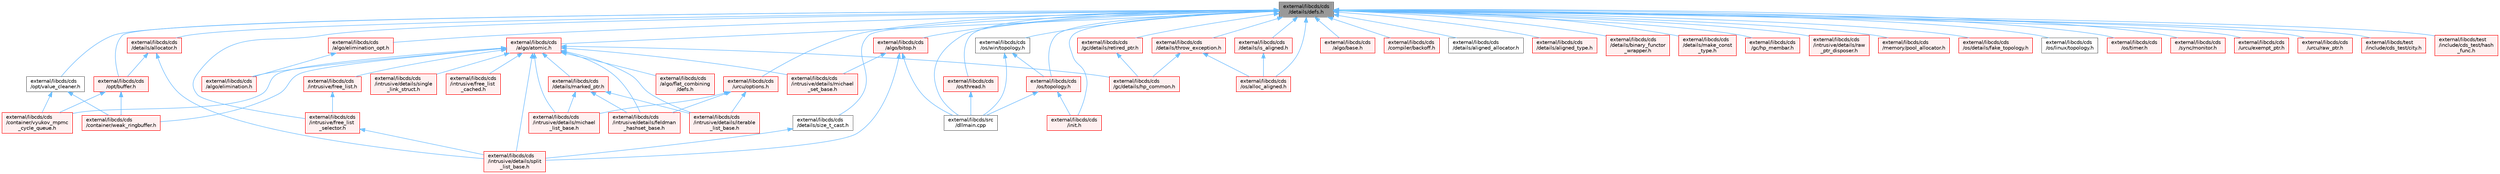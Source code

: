 digraph "external/libcds/cds/details/defs.h"
{
 // LATEX_PDF_SIZE
  bgcolor="transparent";
  edge [fontname=Helvetica,fontsize=10,labelfontname=Helvetica,labelfontsize=10];
  node [fontname=Helvetica,fontsize=10,shape=box,height=0.2,width=0.4];
  Node1 [id="Node000001",label="external/libcds/cds\l/details/defs.h",height=0.2,width=0.4,color="gray40", fillcolor="grey60", style="filled", fontcolor="black",tooltip=" "];
  Node1 -> Node2 [id="edge1_Node000001_Node000002",dir="back",color="steelblue1",style="solid",tooltip=" "];
  Node2 [id="Node000002",label="external/libcds/cds\l/algo/atomic.h",height=0.2,width=0.4,color="red", fillcolor="#FFF0F0", style="filled",URL="$external_2libcds_2cds_2algo_2atomic_8h.html",tooltip=" "];
  Node2 -> Node3 [id="edge2_Node000002_Node000003",dir="back",color="steelblue1",style="solid",tooltip=" "];
  Node3 [id="Node000003",label="external/libcds/cds\l/algo/elimination.h",height=0.2,width=0.4,color="red", fillcolor="#FFF0F0", style="filled",URL="$elimination_8h.html",tooltip=" "];
  Node2 -> Node18 [id="edge3_Node000002_Node000018",dir="back",color="steelblue1",style="solid",tooltip=" "];
  Node18 [id="Node000018",label="external/libcds/cds\l/algo/flat_combining\l/defs.h",height=0.2,width=0.4,color="red", fillcolor="#FFF0F0", style="filled",URL="$algo_2flat__combining_2defs_8h.html",tooltip=" "];
  Node2 -> Node51 [id="edge4_Node000002_Node000051",dir="back",color="steelblue1",style="solid",tooltip=" "];
  Node51 [id="Node000051",label="external/libcds/cds\l/container/vyukov_mpmc\l_cycle_queue.h",height=0.2,width=0.4,color="red", fillcolor="#FFF0F0", style="filled",URL="$container_2vyukov__mpmc__cycle__queue_8h.html",tooltip=" "];
  Node2 -> Node309 [id="edge5_Node000002_Node000309",dir="back",color="steelblue1",style="solid",tooltip=" "];
  Node309 [id="Node000309",label="external/libcds/cds\l/container/weak_ringbuffer.h",height=0.2,width=0.4,color="red", fillcolor="#FFF0F0", style="filled",URL="$weak__ringbuffer_8h.html",tooltip=" "];
  Node2 -> Node311 [id="edge6_Node000002_Node000311",dir="back",color="steelblue1",style="solid",tooltip=" "];
  Node311 [id="Node000311",label="external/libcds/cds\l/details/marked_ptr.h",height=0.2,width=0.4,color="red", fillcolor="#FFF0F0", style="filled",URL="$marked__ptr_8h.html",tooltip=" "];
  Node311 -> Node471 [id="edge7_Node000311_Node000471",dir="back",color="steelblue1",style="solid",tooltip=" "];
  Node471 [id="Node000471",label="external/libcds/cds\l/intrusive/details/feldman\l_hashset_base.h",height=0.2,width=0.4,color="red", fillcolor="#FFF0F0", style="filled",URL="$intrusive_2details_2feldman__hashset__base_8h.html",tooltip=" "];
  Node311 -> Node486 [id="edge8_Node000311_Node000486",dir="back",color="steelblue1",style="solid",tooltip=" "];
  Node486 [id="Node000486",label="external/libcds/cds\l/intrusive/details/iterable\l_list_base.h",height=0.2,width=0.4,color="red", fillcolor="#FFF0F0", style="filled",URL="$intrusive_2details_2iterable__list__base_8h.html",tooltip=" "];
  Node311 -> Node532 [id="edge9_Node000311_Node000532",dir="back",color="steelblue1",style="solid",tooltip=" "];
  Node532 [id="Node000532",label="external/libcds/cds\l/intrusive/details/michael\l_list_base.h",height=0.2,width=0.4,color="red", fillcolor="#FFF0F0", style="filled",URL="$intrusive_2details_2michael__list__base_8h.html",tooltip=" "];
  Node2 -> Node936 [id="edge10_Node000002_Node000936",dir="back",color="steelblue1",style="solid",tooltip=" "];
  Node936 [id="Node000936",label="external/libcds/cds\l/gc/details/hp_common.h",height=0.2,width=0.4,color="red", fillcolor="#FFF0F0", style="filled",URL="$hp__common_8h.html",tooltip=" "];
  Node2 -> Node471 [id="edge11_Node000002_Node000471",dir="back",color="steelblue1",style="solid",tooltip=" "];
  Node2 -> Node486 [id="edge12_Node000002_Node000486",dir="back",color="steelblue1",style="solid",tooltip=" "];
  Node2 -> Node532 [id="edge13_Node000002_Node000532",dir="back",color="steelblue1",style="solid",tooltip=" "];
  Node2 -> Node937 [id="edge14_Node000002_Node000937",dir="back",color="steelblue1",style="solid",tooltip=" "];
  Node937 [id="Node000937",label="external/libcds/cds\l/intrusive/details/michael\l_set_base.h",height=0.2,width=0.4,color="red", fillcolor="#FFF0F0", style="filled",URL="$intrusive_2details_2michael__set__base_8h.html",tooltip=" "];
  Node2 -> Node386 [id="edge15_Node000002_Node000386",dir="back",color="steelblue1",style="solid",tooltip=" "];
  Node386 [id="Node000386",label="external/libcds/cds\l/intrusive/details/single\l_link_struct.h",height=0.2,width=0.4,color="red", fillcolor="#FFF0F0", style="filled",URL="$single__link__struct_8h.html",tooltip=" "];
  Node2 -> Node946 [id="edge16_Node000002_Node000946",dir="back",color="steelblue1",style="solid",tooltip=" "];
  Node946 [id="Node000946",label="external/libcds/cds\l/intrusive/details/split\l_list_base.h",height=0.2,width=0.4,color="red", fillcolor="#FFF0F0", style="filled",URL="$intrusive_2details_2split__list__base_8h.html",tooltip=" "];
  Node2 -> Node959 [id="edge17_Node000002_Node000959",dir="back",color="steelblue1",style="solid",tooltip=" "];
  Node959 [id="Node000959",label="external/libcds/cds\l/intrusive/free_list.h",height=0.2,width=0.4,color="red", fillcolor="#FFF0F0", style="filled",URL="$free__list_8h.html",tooltip=" "];
  Node959 -> Node960 [id="edge18_Node000959_Node000960",dir="back",color="steelblue1",style="solid",tooltip=" "];
  Node960 [id="Node000960",label="external/libcds/cds\l/intrusive/free_list\l_selector.h",height=0.2,width=0.4,color="red", fillcolor="#FFF0F0", style="filled",URL="$free__list__selector_8h.html",tooltip=" "];
  Node960 -> Node946 [id="edge19_Node000960_Node000946",dir="back",color="steelblue1",style="solid",tooltip=" "];
  Node2 -> Node961 [id="edge20_Node000002_Node000961",dir="back",color="steelblue1",style="solid",tooltip=" "];
  Node961 [id="Node000961",label="external/libcds/cds\l/intrusive/free_list\l_cached.h",height=0.2,width=0.4,color="red", fillcolor="#FFF0F0", style="filled",URL="$free__list__cached_8h.html",tooltip=" "];
  Node1 -> Node1115 [id="edge21_Node000001_Node001115",dir="back",color="steelblue1",style="solid",tooltip=" "];
  Node1115 [id="Node001115",label="external/libcds/cds\l/algo/base.h",height=0.2,width=0.4,color="red", fillcolor="#FFF0F0", style="filled",URL="$external_2libcds_2cds_2algo_2base_8h.html",tooltip=" "];
  Node1 -> Node1121 [id="edge22_Node000001_Node001121",dir="back",color="steelblue1",style="solid",tooltip=" "];
  Node1121 [id="Node001121",label="external/libcds/cds\l/algo/bitop.h",height=0.2,width=0.4,color="red", fillcolor="#FFF0F0", style="filled",URL="$algo_2bitop_8h.html",tooltip=" "];
  Node1121 -> Node937 [id="edge23_Node001121_Node000937",dir="back",color="steelblue1",style="solid",tooltip=" "];
  Node1121 -> Node946 [id="edge24_Node001121_Node000946",dir="back",color="steelblue1",style="solid",tooltip=" "];
  Node1121 -> Node1132 [id="edge25_Node001121_Node001132",dir="back",color="steelblue1",style="solid",tooltip=" "];
  Node1132 [id="Node001132",label="external/libcds/src\l/dllmain.cpp",height=0.2,width=0.4,color="grey40", fillcolor="white", style="filled",URL="$dllmain_8cpp.html",tooltip=" "];
  Node1 -> Node1133 [id="edge26_Node000001_Node001133",dir="back",color="steelblue1",style="solid",tooltip=" "];
  Node1133 [id="Node001133",label="external/libcds/cds\l/algo/elimination_opt.h",height=0.2,width=0.4,color="red", fillcolor="#FFF0F0", style="filled",URL="$elimination__opt_8h.html",tooltip=" "];
  Node1133 -> Node3 [id="edge27_Node001133_Node000003",dir="back",color="steelblue1",style="solid",tooltip=" "];
  Node1 -> Node1134 [id="edge28_Node000001_Node001134",dir="back",color="steelblue1",style="solid",tooltip=" "];
  Node1134 [id="Node001134",label="external/libcds/cds\l/compiler/backoff.h",height=0.2,width=0.4,color="red", fillcolor="#FFF0F0", style="filled",URL="$backoff_8h.html",tooltip=" "];
  Node1 -> Node1126 [id="edge29_Node000001_Node001126",dir="back",color="steelblue1",style="solid",tooltip=" "];
  Node1126 [id="Node001126",label="external/libcds/cds\l/details/aligned_allocator.h",height=0.2,width=0.4,color="grey40", fillcolor="white", style="filled",URL="$aligned__allocator_8h.html",tooltip=" "];
  Node1 -> Node1136 [id="edge30_Node000001_Node001136",dir="back",color="steelblue1",style="solid",tooltip=" "];
  Node1136 [id="Node001136",label="external/libcds/cds\l/details/aligned_type.h",height=0.2,width=0.4,color="red", fillcolor="#FFF0F0", style="filled",URL="$aligned__type_8h.html",tooltip=" "];
  Node1 -> Node1127 [id="edge31_Node000001_Node001127",dir="back",color="steelblue1",style="solid",tooltip=" "];
  Node1127 [id="Node001127",label="external/libcds/cds\l/details/allocator.h",height=0.2,width=0.4,color="red", fillcolor="#FFF0F0", style="filled",URL="$external_2libcds_2cds_2details_2allocator_8h.html",tooltip=" "];
  Node1127 -> Node946 [id="edge32_Node001127_Node000946",dir="back",color="steelblue1",style="solid",tooltip=" "];
  Node1127 -> Node1123 [id="edge33_Node001127_Node001123",dir="back",color="steelblue1",style="solid",tooltip=" "];
  Node1123 [id="Node001123",label="external/libcds/cds\l/opt/buffer.h",height=0.2,width=0.4,color="red", fillcolor="#FFF0F0", style="filled",URL="$external_2libcds_2cds_2opt_2buffer_8h.html",tooltip=" "];
  Node1123 -> Node51 [id="edge34_Node001123_Node000051",dir="back",color="steelblue1",style="solid",tooltip=" "];
  Node1123 -> Node309 [id="edge35_Node001123_Node000309",dir="back",color="steelblue1",style="solid",tooltip=" "];
  Node1 -> Node1137 [id="edge36_Node000001_Node001137",dir="back",color="steelblue1",style="solid",tooltip=" "];
  Node1137 [id="Node001137",label="external/libcds/cds\l/details/binary_functor\l_wrapper.h",height=0.2,width=0.4,color="red", fillcolor="#FFF0F0", style="filled",URL="$binary__functor__wrapper_8h.html",tooltip=" "];
  Node1 -> Node1143 [id="edge37_Node000001_Node001143",dir="back",color="steelblue1",style="solid",tooltip=" "];
  Node1143 [id="Node001143",label="external/libcds/cds\l/details/is_aligned.h",height=0.2,width=0.4,color="red", fillcolor="#FFF0F0", style="filled",URL="$is__aligned_8h.html",tooltip=" "];
  Node1143 -> Node1124 [id="edge38_Node001143_Node001124",dir="back",color="steelblue1",style="solid",tooltip=" "];
  Node1124 [id="Node001124",label="external/libcds/cds\l/os/alloc_aligned.h",height=0.2,width=0.4,color="red", fillcolor="#FFF0F0", style="filled",URL="$alloc__aligned_8h.html",tooltip=" "];
  Node1 -> Node1149 [id="edge39_Node000001_Node001149",dir="back",color="steelblue1",style="solid",tooltip=" "];
  Node1149 [id="Node001149",label="external/libcds/cds\l/details/make_const\l_type.h",height=0.2,width=0.4,color="red", fillcolor="#FFF0F0", style="filled",URL="$make__const__type_8h.html",tooltip=" "];
  Node1 -> Node1150 [id="edge40_Node000001_Node001150",dir="back",color="steelblue1",style="solid",tooltip=" "];
  Node1150 [id="Node001150",label="external/libcds/cds\l/details/size_t_cast.h",height=0.2,width=0.4,color="grey40", fillcolor="white", style="filled",URL="$size__t__cast_8h.html",tooltip=" "];
  Node1150 -> Node946 [id="edge41_Node001150_Node000946",dir="back",color="steelblue1",style="solid",tooltip=" "];
  Node1 -> Node1151 [id="edge42_Node000001_Node001151",dir="back",color="steelblue1",style="solid",tooltip=" "];
  Node1151 [id="Node001151",label="external/libcds/cds\l/details/throw_exception.h",height=0.2,width=0.4,color="red", fillcolor="#FFF0F0", style="filled",URL="$throw__exception_8h.html",tooltip=" "];
  Node1151 -> Node936 [id="edge43_Node001151_Node000936",dir="back",color="steelblue1",style="solid",tooltip=" "];
  Node1151 -> Node1124 [id="edge44_Node001151_Node001124",dir="back",color="steelblue1",style="solid",tooltip=" "];
  Node1 -> Node1153 [id="edge45_Node000001_Node001153",dir="back",color="steelblue1",style="solid",tooltip=" "];
  Node1153 [id="Node001153",label="external/libcds/cds\l/gc/details/retired_ptr.h",height=0.2,width=0.4,color="red", fillcolor="#FFF0F0", style="filled",URL="$retired__ptr_8h.html",tooltip=" "];
  Node1153 -> Node936 [id="edge46_Node001153_Node000936",dir="back",color="steelblue1",style="solid",tooltip=" "];
  Node1 -> Node1154 [id="edge47_Node000001_Node001154",dir="back",color="steelblue1",style="solid",tooltip=" "];
  Node1154 [id="Node001154",label="external/libcds/cds\l/gc/hp_membar.h",height=0.2,width=0.4,color="red", fillcolor="#FFF0F0", style="filled",URL="$hp__membar_8h.html",tooltip=" "];
  Node1 -> Node890 [id="edge48_Node000001_Node000890",dir="back",color="steelblue1",style="solid",tooltip=" "];
  Node890 [id="Node000890",label="external/libcds/cds\l/init.h",height=0.2,width=0.4,color="red", fillcolor="#FFF0F0", style="filled",URL="$init_8h.html",tooltip=" "];
  Node1 -> Node1155 [id="edge49_Node000001_Node001155",dir="back",color="steelblue1",style="solid",tooltip=" "];
  Node1155 [id="Node001155",label="external/libcds/cds\l/intrusive/details/raw\l_ptr_disposer.h",height=0.2,width=0.4,color="red", fillcolor="#FFF0F0", style="filled",URL="$raw__ptr__disposer_8h.html",tooltip=" "];
  Node1 -> Node960 [id="edge50_Node000001_Node000960",dir="back",color="steelblue1",style="solid",tooltip=" "];
  Node1 -> Node1156 [id="edge51_Node000001_Node001156",dir="back",color="steelblue1",style="solid",tooltip=" "];
  Node1156 [id="Node001156",label="external/libcds/cds\l/memory/pool_allocator.h",height=0.2,width=0.4,color="red", fillcolor="#FFF0F0", style="filled",URL="$pool__allocator_8h.html",tooltip=" "];
  Node1 -> Node1123 [id="edge52_Node000001_Node001123",dir="back",color="steelblue1",style="solid",tooltip=" "];
  Node1 -> Node1157 [id="edge53_Node000001_Node001157",dir="back",color="steelblue1",style="solid",tooltip=" "];
  Node1157 [id="Node001157",label="external/libcds/cds\l/opt/value_cleaner.h",height=0.2,width=0.4,color="grey40", fillcolor="white", style="filled",URL="$value__cleaner_8h.html",tooltip=" "];
  Node1157 -> Node51 [id="edge54_Node001157_Node000051",dir="back",color="steelblue1",style="solid",tooltip=" "];
  Node1157 -> Node309 [id="edge55_Node001157_Node000309",dir="back",color="steelblue1",style="solid",tooltip=" "];
  Node1 -> Node1124 [id="edge56_Node000001_Node001124",dir="back",color="steelblue1",style="solid",tooltip=" "];
  Node1 -> Node892 [id="edge57_Node000001_Node000892",dir="back",color="steelblue1",style="solid",tooltip=" "];
  Node892 [id="Node000892",label="external/libcds/cds\l/os/details/fake_topology.h",height=0.2,width=0.4,color="red", fillcolor="#FFF0F0", style="filled",URL="$details_2fake__topology_8h.html",tooltip=" "];
  Node1 -> Node897 [id="edge58_Node000001_Node000897",dir="back",color="steelblue1",style="solid",tooltip=" "];
  Node897 [id="Node000897",label="external/libcds/cds\l/os/linux/topology.h",height=0.2,width=0.4,color="grey40", fillcolor="white", style="filled",URL="$linux_2topology_8h.html",tooltip=" "];
  Node1 -> Node1158 [id="edge59_Node000001_Node001158",dir="back",color="steelblue1",style="solid",tooltip=" "];
  Node1158 [id="Node001158",label="external/libcds/cds\l/os/thread.h",height=0.2,width=0.4,color="red", fillcolor="#FFF0F0", style="filled",URL="$cds_2os_2thread_8h.html",tooltip=" "];
  Node1158 -> Node1132 [id="edge60_Node001158_Node001132",dir="back",color="steelblue1",style="solid",tooltip=" "];
  Node1 -> Node1159 [id="edge61_Node000001_Node001159",dir="back",color="steelblue1",style="solid",tooltip=" "];
  Node1159 [id="Node001159",label="external/libcds/cds\l/os/timer.h",height=0.2,width=0.4,color="red", fillcolor="#FFF0F0", style="filled",URL="$timer_8h.html",tooltip=" "];
  Node1 -> Node1160 [id="edge62_Node000001_Node001160",dir="back",color="steelblue1",style="solid",tooltip=" "];
  Node1160 [id="Node001160",label="external/libcds/cds\l/os/topology.h",height=0.2,width=0.4,color="red", fillcolor="#FFF0F0", style="filled",URL="$topology_8h.html",tooltip=" "];
  Node1160 -> Node890 [id="edge63_Node001160_Node000890",dir="back",color="steelblue1",style="solid",tooltip=" "];
  Node1160 -> Node1132 [id="edge64_Node001160_Node001132",dir="back",color="steelblue1",style="solid",tooltip=" "];
  Node1 -> Node1163 [id="edge65_Node000001_Node001163",dir="back",color="steelblue1",style="solid",tooltip=" "];
  Node1163 [id="Node001163",label="external/libcds/cds\l/os/win/topology.h",height=0.2,width=0.4,color="grey40", fillcolor="white", style="filled",URL="$win_2topology_8h.html",tooltip=" "];
  Node1163 -> Node1160 [id="edge66_Node001163_Node001160",dir="back",color="steelblue1",style="solid",tooltip=" "];
  Node1163 -> Node1132 [id="edge67_Node001163_Node001132",dir="back",color="steelblue1",style="solid",tooltip=" "];
  Node1 -> Node1164 [id="edge68_Node000001_Node001164",dir="back",color="steelblue1",style="solid",tooltip=" "];
  Node1164 [id="Node001164",label="external/libcds/cds\l/sync/monitor.h",height=0.2,width=0.4,color="red", fillcolor="#FFF0F0", style="filled",URL="$monitor_8h.html",tooltip=" "];
  Node1 -> Node1166 [id="edge69_Node000001_Node001166",dir="back",color="steelblue1",style="solid",tooltip=" "];
  Node1166 [id="Node001166",label="external/libcds/cds\l/urcu/exempt_ptr.h",height=0.2,width=0.4,color="red", fillcolor="#FFF0F0", style="filled",URL="$exempt__ptr_8h.html",tooltip=" "];
  Node1 -> Node1167 [id="edge70_Node000001_Node001167",dir="back",color="steelblue1",style="solid",tooltip=" "];
  Node1167 [id="Node001167",label="external/libcds/cds\l/urcu/options.h",height=0.2,width=0.4,color="red", fillcolor="#FFF0F0", style="filled",URL="$urcu_2options_8h.html",tooltip=" "];
  Node1167 -> Node471 [id="edge71_Node001167_Node000471",dir="back",color="steelblue1",style="solid",tooltip=" "];
  Node1167 -> Node486 [id="edge72_Node001167_Node000486",dir="back",color="steelblue1",style="solid",tooltip=" "];
  Node1167 -> Node532 [id="edge73_Node001167_Node000532",dir="back",color="steelblue1",style="solid",tooltip=" "];
  Node1 -> Node1168 [id="edge74_Node000001_Node001168",dir="back",color="steelblue1",style="solid",tooltip=" "];
  Node1168 [id="Node001168",label="external/libcds/cds\l/urcu/raw_ptr.h",height=0.2,width=0.4,color="red", fillcolor="#FFF0F0", style="filled",URL="$raw__ptr_8h.html",tooltip=" "];
  Node1 -> Node1132 [id="edge75_Node000001_Node001132",dir="back",color="steelblue1",style="solid",tooltip=" "];
  Node1 -> Node1169 [id="edge76_Node000001_Node001169",dir="back",color="steelblue1",style="solid",tooltip=" "];
  Node1169 [id="Node001169",label="external/libcds/test\l/include/cds_test/city.h",height=0.2,width=0.4,color="red", fillcolor="#FFF0F0", style="filled",URL="$include_2cds__test_2city_8h.html",tooltip=" "];
  Node1 -> Node1174 [id="edge77_Node000001_Node001174",dir="back",color="steelblue1",style="solid",tooltip=" "];
  Node1174 [id="Node001174",label="external/libcds/test\l/include/cds_test/hash\l_func.h",height=0.2,width=0.4,color="red", fillcolor="#FFF0F0", style="filled",URL="$hash__func_8h.html",tooltip=" "];
}
